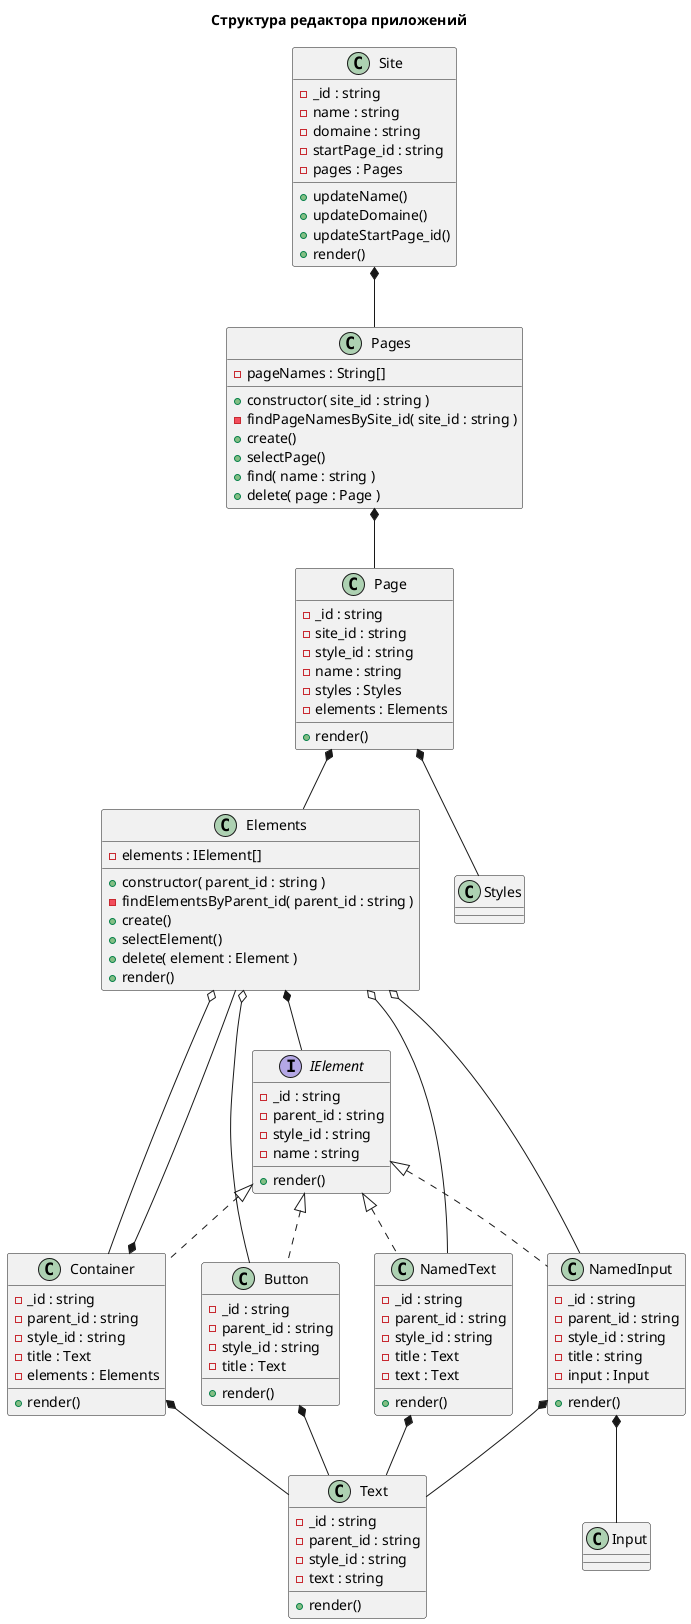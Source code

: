 @startuml
title Структура редактора приложений


' class "Application" as Application {
    '     site : Site
    '     ' siteSelector : LoadingSelector
    '     ' pageEditor : PageEditor
    '     ' loadSite()
    '     ' loadPage()
    '     ' editPage()
    '
    '
' }
' Application *-- PageEditor
' Application *-- LoadingSelector
' Application *-- Site



class "Site" as Site {
    - _id : string
    - name : string
    - domaine : string
    - startPage_id : string
    - pages : Pages
    + updateName()
    + updateDomaine()
    + updateStartPage_id()
    + render()
}
Site *-- Pages

class "Pages" as Pages {
    - pageNames : String[]
    + constructor( site_id : string )
    - findPageNamesBySite_id( site_id : string )
    + create()
    + selectPage()
    + find( name : string )
    + delete( page : Page )
}
Pages *-- Page
class "Page" as Page {
    - _id : string
    - site_id : string
    - style_id : string
    - name : string
    - styles : Styles
    - elements : Elements
    + render()
}

Page *-- Elements
Page *-- Styles

class "Elements" as Elements {
    - elements : IElement[]
    + constructor( parent_id : string )
    - findElementsByParent_id( parent_id : string )
    + create()
    + selectElement()
    + delete( element : Element )
    + render()
}
Elements o-- Container
Elements *-- IElement
Elements o-- NamedText
Elements o-- NamedInput
Elements o-- Button

interface "IElement" as IElement {
    - _id : string
    - parent_id : string
    - style_id : string
    - name : string
    + render()
}
class "Container" as Container {
    - _id : string
    - parent_id : string
    - style_id : string
    - title : Text
    - elements : Elements
    + render()
}
Container *-- Text
Container *-- Elements
class Container implements IElement
class "NamedText" as NamedText {
    - _id : string
    - parent_id : string
    - style_id : string
    - title : Text
    - text : Text
    + render()
}
NamedText *-- Text
class NamedText implements IElement
class "NamedInput" as NamedInput {
    - _id : string
    - parent_id : string
    - style_id : string
    - title : string
    - input : Input
    + render()
}
class NamedInput implements IElement
NamedInput *-- Input
NamedInput *-- Text
class "Button" as Button {
    - _id : string
    - parent_id : string
    - style_id : string
    - title : Text    
    + render()
}
Button *-- Text
class Button implements IElement


class "Text" as Text {
    - _id : string
    - parent_id : string
    - style_id : string
    - text : string    
    + render()
}
' class "PageEditor" as PageEditor {
    '     styleEditor : StyleEditor

    '
    '
' }

' PageEditor *-- StyleEditor


' class "LoadingSelector" as LoadingSelector{

    '       selections : Selections
    '       loader : Loader
    '
    '
' }
' LoadingSelector *-- Selections


' class "Selections" as Selections{

    '     items : string[]
    '     renderEngine : RenderEngine
    '     showItems()
    '     getItems()
    '
    '
' }
' class "StyleEditor" as StyleEditor{

    '
    '
' }
' class "Page" as Page{

    '     ' render : Render
    '
    '
' }


' MyArray ..|> ICollection
' MyArray ..|> IData
' MyArray ..|> IRender
' MyArray o-- MyArray
' MyArray o-l- MyVariable
' MyArray o-- MyText
' MyArray --|> MyBaseComponent

@enduml